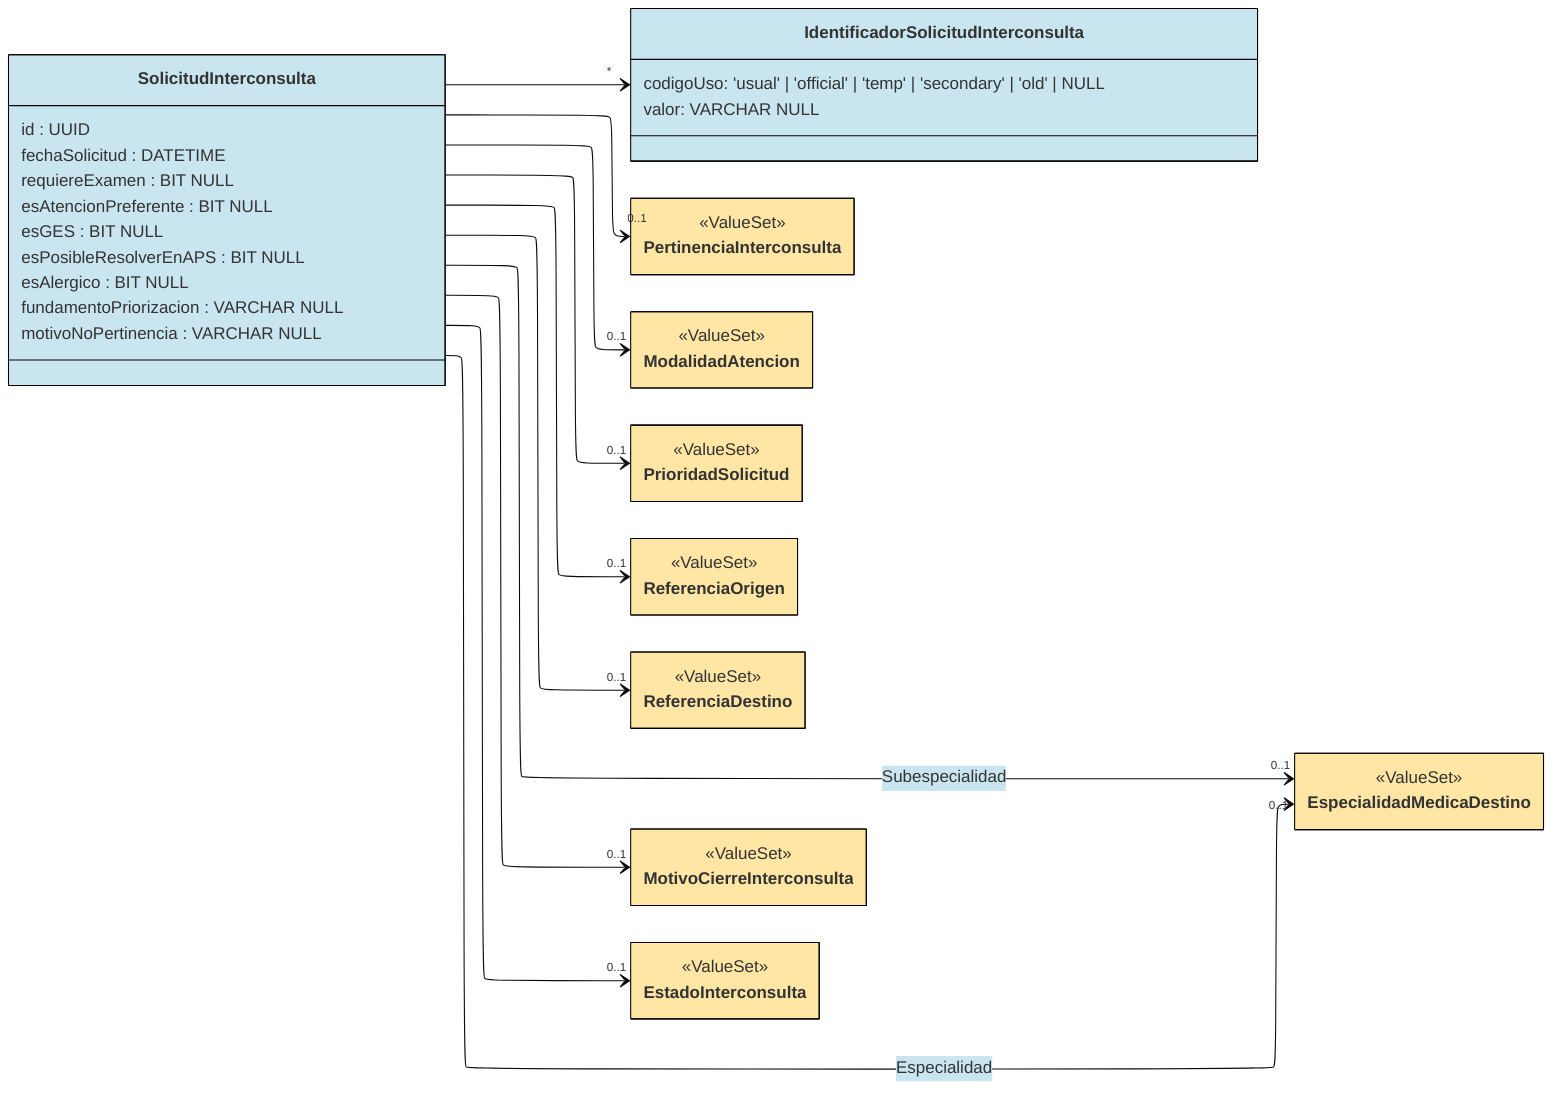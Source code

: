 ---
config:
  layout: elk
  theme: base
  class:
    hideEmptyMembersBox: true
  themeVariables:
    primaryBorderColor: "#000000"
    primaryColor: "#C9E6F0"
---

classDiagram
direction LR

class SolicitudInterconsulta {
  id : UUID
  fechaSolicitud : DATETIME
  requiereExamen : BIT NULL
  esAtencionPreferente : BIT NULL
  esGES : BIT NULL
  esPosibleResolverEnAPS : BIT NULL
  esAlergico : BIT NULL
  fundamentoPriorizacion : VARCHAR NULL
  motivoNoPertinencia : VARCHAR NULL
}

class IdentificadorSolicitudInterconsulta {
  codigoUso: 'usual' | 'official' | 'temp' | 'secondary' | 'old' | NULL
  valor: VARCHAR NULL
}

SolicitudInterconsulta --> "*" IdentificadorSolicitudInterconsulta

class PertinenciaInterconsulta { <<ValueSet>> }
style PertinenciaInterconsulta fill:#FFE6A5

class ModalidadAtencion { <<ValueSet>> }
style ModalidadAtencion fill:#FFE6A5

class PrioridadSolicitud { <<ValueSet>> }
style PrioridadSolicitud fill:#FFE6A5

class ReferenciaOrigen { <<ValueSet>> }
style ReferenciaOrigen fill:#FFE6A5

class ReferenciaDestino { <<ValueSet>> }
style ReferenciaDestino fill:#FFE6A5


class MotivoCierreInterconsulta { <<ValueSet>> }
style MotivoCierreInterconsulta fill:#FFE6A5

class EstadoInterconsulta { <<ValueSet>> }
style EstadoInterconsulta fill:#FFE6A5

class EspecialidadMedicaDestino { <<ValueSet>> }
style EspecialidadMedicaDestino fill:#FFE6A5


SolicitudInterconsulta --> "0..1" PertinenciaInterconsulta
SolicitudInterconsulta --> "0..1" PrioridadSolicitud
SolicitudInterconsulta --> "0..1" ReferenciaOrigen
SolicitudInterconsulta --> "0..1" ModalidadAtencion
SolicitudInterconsulta --> "0..1" ReferenciaDestino
SolicitudInterconsulta --> "0..1" MotivoCierreInterconsulta
SolicitudInterconsulta --> "0..1" EstadoInterconsulta
SolicitudInterconsulta --> "0..1" EspecialidadMedicaDestino: Especialidad
SolicitudInterconsulta --> "0..1" EspecialidadMedicaDestino: Subespecialidad

link PertinenciaInterconsulta "https://build.fhir.org/ig/Minsal-CL/SIGTEv2-IG/ValueSet-VSPertinenciaInterconsulta.html"
link ModalidadAtencion "https://build.fhir.org/ig/Minsal-CL/SIGTEv2-IG/ValueSet-VSModalidadAtencionCodigo.html"
link PrioridadSolicitud "https://hl7.org/fhir/R4/valueset-request-priority.html"
link ReferenciaOrigen "https://build.fhir.org/ig/Minsal-CL/SIGTEv2-IG/ValueSet-VSorigenInterconsulta.html"
link ReferenciaDestino "https://build.fhir.org/ig/Minsal-CL/SIGTEv2-IG/ValueSet-VSDestinoReferenciaCodigo.html"
link MotivoCierreInterconsulta "https://build.fhir.org/ig/Minsal-CL/SIGTEv2-IG/ValueSet-VSMotivoCierreInterconsulta.html"
link EstadoInterconsulta "https://build.fhir.org/ig/Minsal-CL/SIGTEv2-IG/ValueSet-VSEstadoInterconsulta.html"
link EspecialidadMedicaDestino "https://build.fhir.org/ig/Minsal-CL/SIGTEv2-IG/ValueSet-VsEspecialidadDest.html"